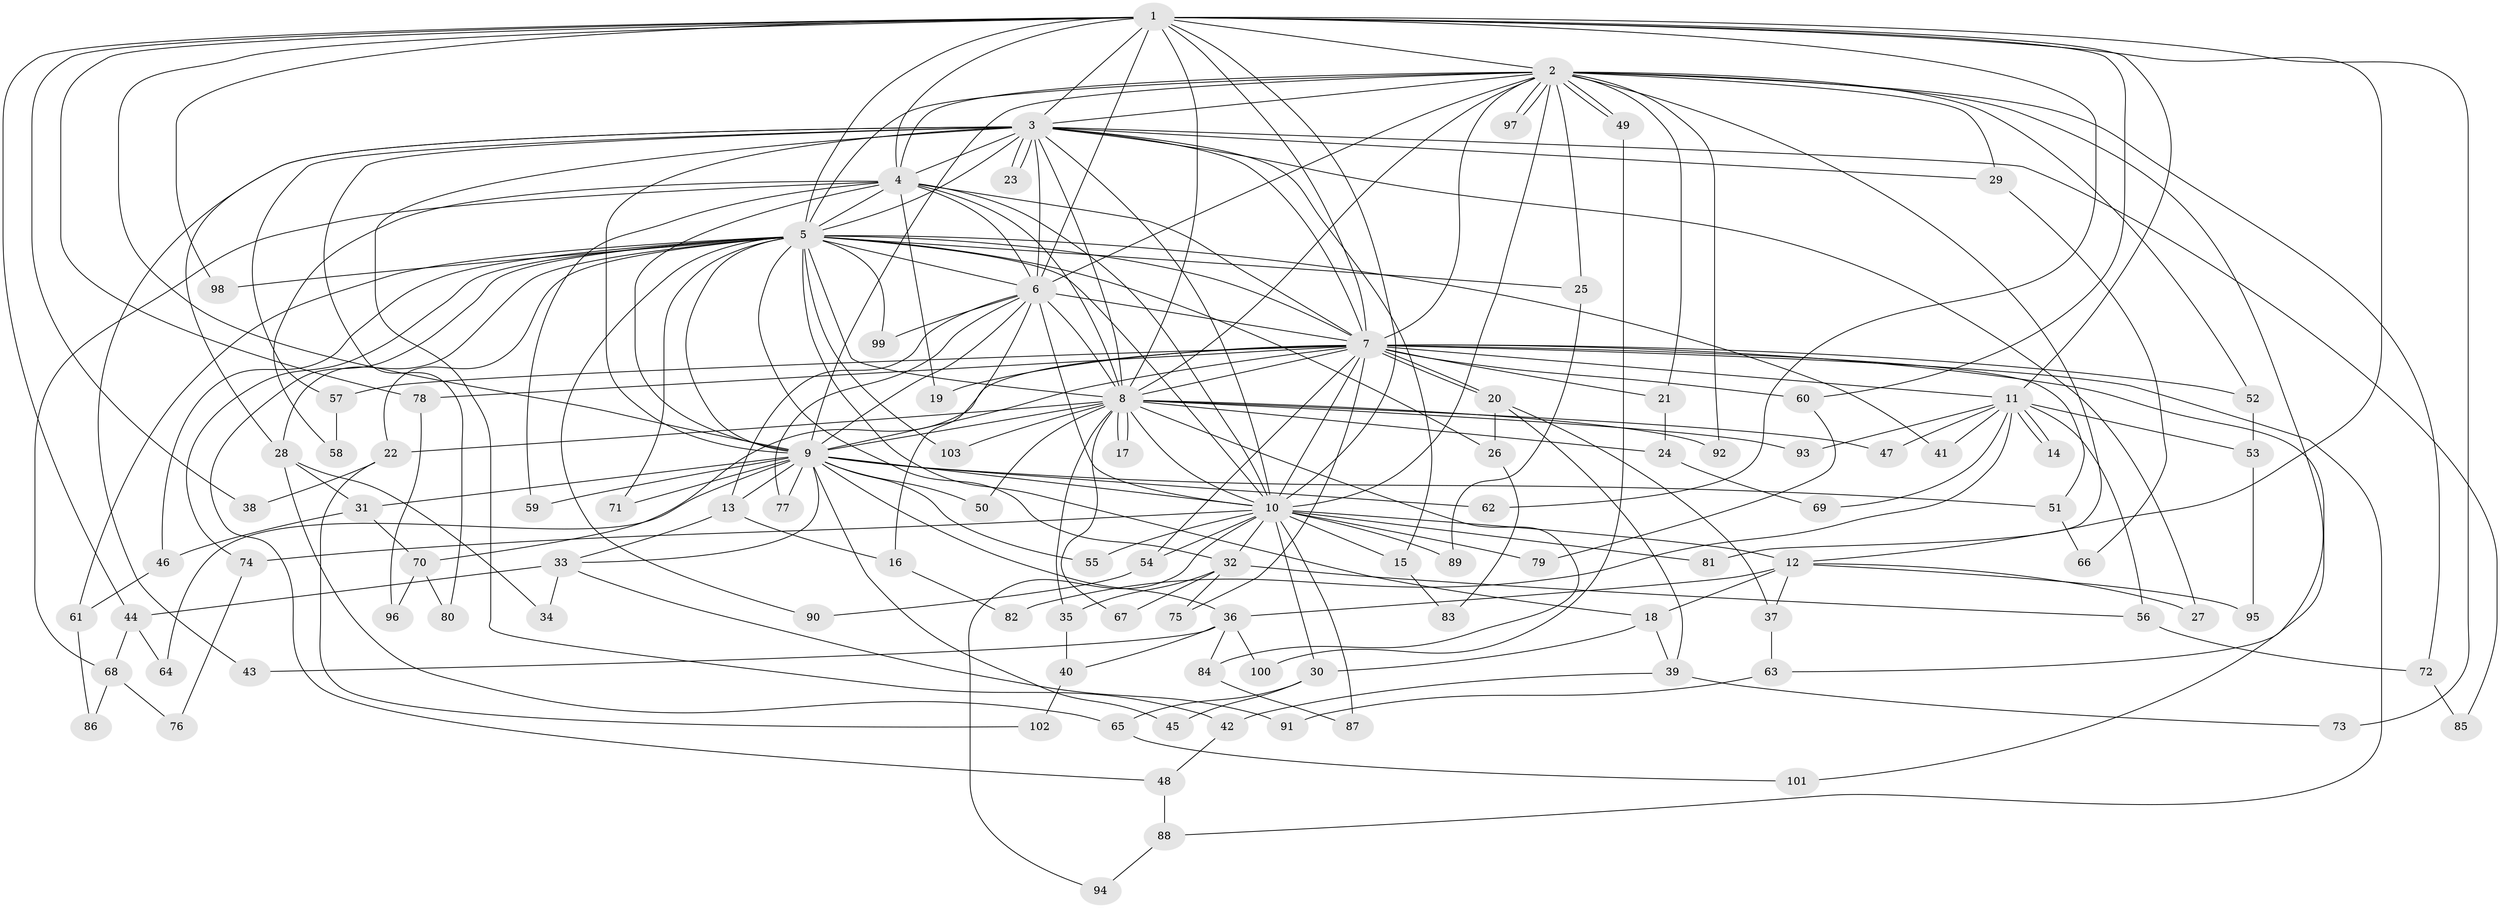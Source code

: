 // Generated by graph-tools (version 1.1) at 2025/49/03/09/25 03:49:45]
// undirected, 103 vertices, 231 edges
graph export_dot {
graph [start="1"]
  node [color=gray90,style=filled];
  1;
  2;
  3;
  4;
  5;
  6;
  7;
  8;
  9;
  10;
  11;
  12;
  13;
  14;
  15;
  16;
  17;
  18;
  19;
  20;
  21;
  22;
  23;
  24;
  25;
  26;
  27;
  28;
  29;
  30;
  31;
  32;
  33;
  34;
  35;
  36;
  37;
  38;
  39;
  40;
  41;
  42;
  43;
  44;
  45;
  46;
  47;
  48;
  49;
  50;
  51;
  52;
  53;
  54;
  55;
  56;
  57;
  58;
  59;
  60;
  61;
  62;
  63;
  64;
  65;
  66;
  67;
  68;
  69;
  70;
  71;
  72;
  73;
  74;
  75;
  76;
  77;
  78;
  79;
  80;
  81;
  82;
  83;
  84;
  85;
  86;
  87;
  88;
  89;
  90;
  91;
  92;
  93;
  94;
  95;
  96;
  97;
  98;
  99;
  100;
  101;
  102;
  103;
  1 -- 2;
  1 -- 3;
  1 -- 4;
  1 -- 5;
  1 -- 6;
  1 -- 7;
  1 -- 8;
  1 -- 9;
  1 -- 10;
  1 -- 11;
  1 -- 12;
  1 -- 38;
  1 -- 44;
  1 -- 60;
  1 -- 62;
  1 -- 73;
  1 -- 78;
  1 -- 98;
  2 -- 3;
  2 -- 4;
  2 -- 5;
  2 -- 6;
  2 -- 7;
  2 -- 8;
  2 -- 9;
  2 -- 10;
  2 -- 21;
  2 -- 25;
  2 -- 29;
  2 -- 49;
  2 -- 49;
  2 -- 52;
  2 -- 63;
  2 -- 72;
  2 -- 81;
  2 -- 92;
  2 -- 97;
  2 -- 97;
  3 -- 4;
  3 -- 5;
  3 -- 6;
  3 -- 7;
  3 -- 8;
  3 -- 9;
  3 -- 10;
  3 -- 15;
  3 -- 23;
  3 -- 23;
  3 -- 27;
  3 -- 28;
  3 -- 29;
  3 -- 42;
  3 -- 43;
  3 -- 57;
  3 -- 80;
  3 -- 85;
  4 -- 5;
  4 -- 6;
  4 -- 7;
  4 -- 8;
  4 -- 9;
  4 -- 10;
  4 -- 19;
  4 -- 58;
  4 -- 59;
  4 -- 68;
  5 -- 6;
  5 -- 7;
  5 -- 8;
  5 -- 9;
  5 -- 10;
  5 -- 18;
  5 -- 22;
  5 -- 25;
  5 -- 26;
  5 -- 28;
  5 -- 32;
  5 -- 41;
  5 -- 46;
  5 -- 48;
  5 -- 61;
  5 -- 71;
  5 -- 74;
  5 -- 90;
  5 -- 98;
  5 -- 99;
  5 -- 103;
  6 -- 7;
  6 -- 8;
  6 -- 9;
  6 -- 10;
  6 -- 13;
  6 -- 16;
  6 -- 77;
  6 -- 99;
  7 -- 8;
  7 -- 9;
  7 -- 10;
  7 -- 11;
  7 -- 19;
  7 -- 20;
  7 -- 20;
  7 -- 21;
  7 -- 51;
  7 -- 52;
  7 -- 54;
  7 -- 57;
  7 -- 60;
  7 -- 70;
  7 -- 75;
  7 -- 78;
  7 -- 88;
  7 -- 101;
  8 -- 9;
  8 -- 10;
  8 -- 17;
  8 -- 17;
  8 -- 22;
  8 -- 24;
  8 -- 35;
  8 -- 47;
  8 -- 50;
  8 -- 67;
  8 -- 84;
  8 -- 92;
  8 -- 93;
  8 -- 103;
  9 -- 10;
  9 -- 13;
  9 -- 31;
  9 -- 33;
  9 -- 36;
  9 -- 45;
  9 -- 50;
  9 -- 51;
  9 -- 55;
  9 -- 59;
  9 -- 62;
  9 -- 64;
  9 -- 71;
  9 -- 77;
  10 -- 12;
  10 -- 15;
  10 -- 30;
  10 -- 32;
  10 -- 54;
  10 -- 55;
  10 -- 74;
  10 -- 79;
  10 -- 81;
  10 -- 87;
  10 -- 89;
  10 -- 94;
  11 -- 14;
  11 -- 14;
  11 -- 41;
  11 -- 47;
  11 -- 53;
  11 -- 56;
  11 -- 69;
  11 -- 82;
  11 -- 93;
  12 -- 18;
  12 -- 27;
  12 -- 36;
  12 -- 37;
  12 -- 95;
  13 -- 16;
  13 -- 33;
  15 -- 83;
  16 -- 82;
  18 -- 30;
  18 -- 39;
  20 -- 26;
  20 -- 37;
  20 -- 39;
  21 -- 24;
  22 -- 38;
  22 -- 102;
  24 -- 69;
  25 -- 89;
  26 -- 83;
  28 -- 31;
  28 -- 34;
  28 -- 65;
  29 -- 66;
  30 -- 45;
  30 -- 65;
  31 -- 46;
  31 -- 70;
  32 -- 35;
  32 -- 56;
  32 -- 67;
  32 -- 75;
  33 -- 34;
  33 -- 44;
  33 -- 91;
  35 -- 40;
  36 -- 40;
  36 -- 43;
  36 -- 84;
  36 -- 100;
  37 -- 63;
  39 -- 42;
  39 -- 73;
  40 -- 102;
  42 -- 48;
  44 -- 64;
  44 -- 68;
  46 -- 61;
  48 -- 88;
  49 -- 100;
  51 -- 66;
  52 -- 53;
  53 -- 95;
  54 -- 90;
  56 -- 72;
  57 -- 58;
  60 -- 79;
  61 -- 86;
  63 -- 91;
  65 -- 101;
  68 -- 76;
  68 -- 86;
  70 -- 80;
  70 -- 96;
  72 -- 85;
  74 -- 76;
  78 -- 96;
  84 -- 87;
  88 -- 94;
}
